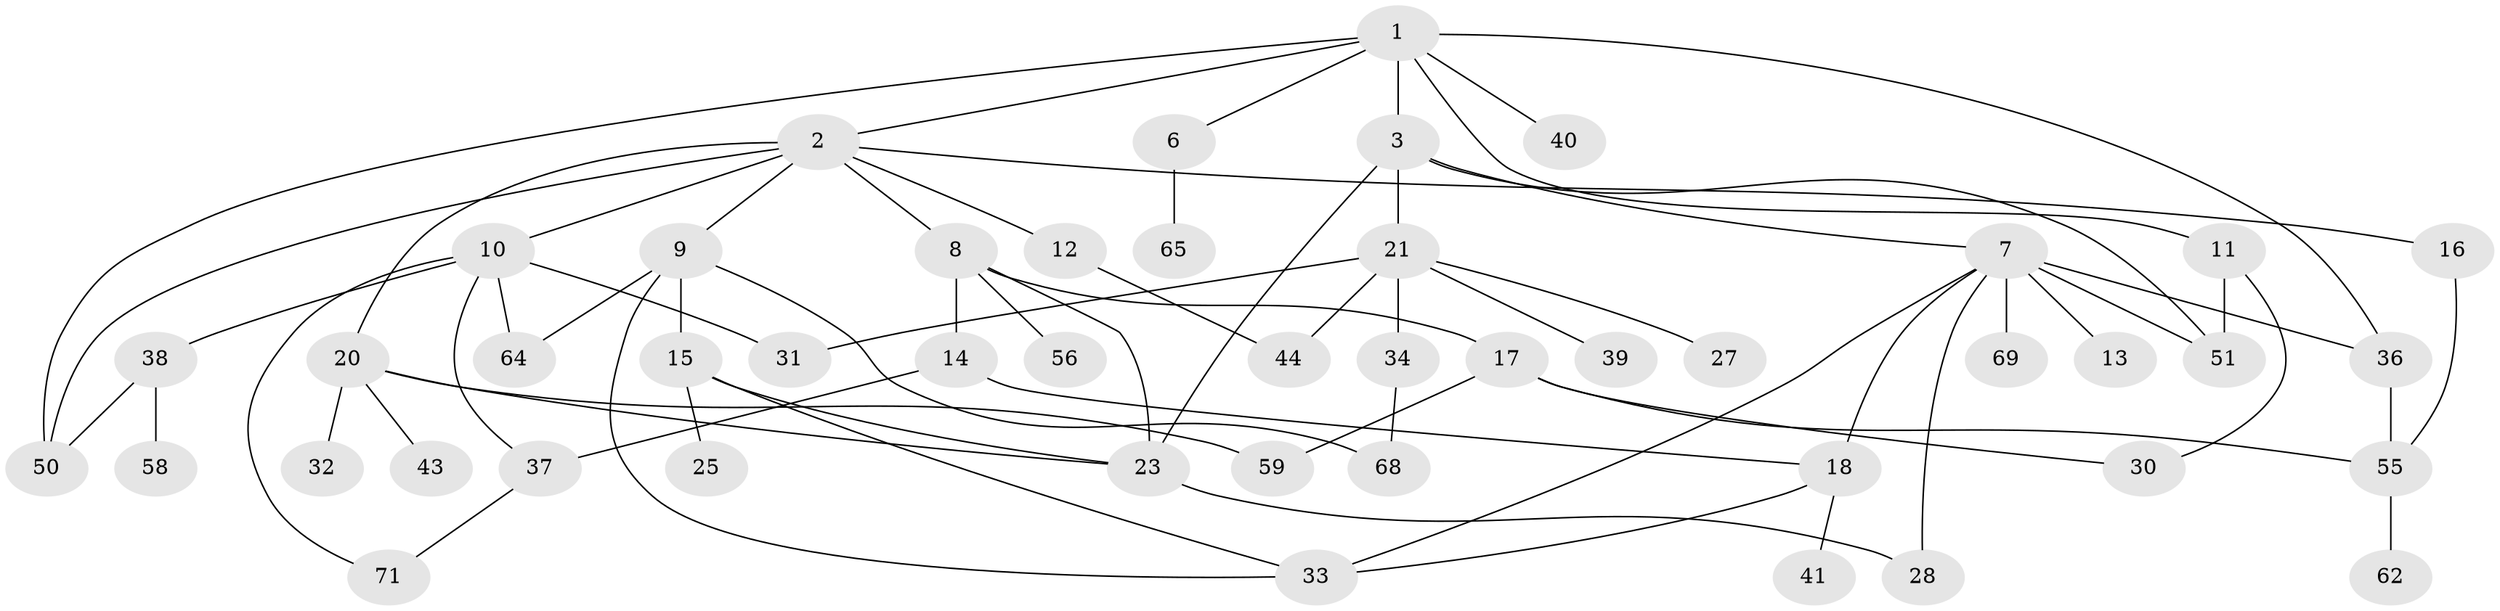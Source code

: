// Generated by graph-tools (version 1.1) at 2025/51/02/27/25 19:51:39]
// undirected, 47 vertices, 69 edges
graph export_dot {
graph [start="1"]
  node [color=gray90,style=filled];
  1 [super="+54"];
  2 [super="+4"];
  3 [super="+5"];
  6 [super="+46"];
  7 [super="+47"];
  8;
  9 [super="+42"];
  10 [super="+19"];
  11 [super="+48"];
  12 [super="+29"];
  13;
  14 [super="+57"];
  15 [super="+60"];
  16 [super="+63"];
  17 [super="+66"];
  18 [super="+45"];
  20 [super="+22"];
  21 [super="+26"];
  23 [super="+24"];
  25;
  27;
  28;
  30;
  31 [super="+53"];
  32;
  33;
  34 [super="+35"];
  36;
  37;
  38 [super="+49"];
  39;
  40;
  41 [super="+61"];
  43 [super="+52"];
  44 [super="+67"];
  50;
  51;
  55;
  56;
  58;
  59;
  62;
  64;
  65;
  68;
  69 [super="+70"];
  71;
  1 -- 2;
  1 -- 3;
  1 -- 6;
  1 -- 11;
  1 -- 36;
  1 -- 40;
  1 -- 50;
  2 -- 8;
  2 -- 20;
  2 -- 16;
  2 -- 50;
  2 -- 9;
  2 -- 10;
  2 -- 12;
  3 -- 51;
  3 -- 7;
  3 -- 21;
  3 -- 23;
  6 -- 65 [weight=2];
  7 -- 13 [weight=2];
  7 -- 18;
  7 -- 33;
  7 -- 69;
  7 -- 28;
  7 -- 51;
  7 -- 36;
  8 -- 14;
  8 -- 17;
  8 -- 56;
  8 -- 23;
  9 -- 15;
  9 -- 68;
  9 -- 64;
  9 -- 33;
  10 -- 31;
  10 -- 37;
  10 -- 38;
  10 -- 71;
  10 -- 64;
  11 -- 30;
  11 -- 51;
  12 -- 44;
  14 -- 18;
  14 -- 37;
  15 -- 25;
  15 -- 33;
  15 -- 23;
  16 -- 55;
  17 -- 30;
  17 -- 55;
  17 -- 59;
  18 -- 41;
  18 -- 33;
  20 -- 32;
  20 -- 59;
  20 -- 43;
  20 -- 23;
  21 -- 39;
  21 -- 34;
  21 -- 27;
  21 -- 44;
  21 -- 31;
  23 -- 28;
  34 -- 68;
  36 -- 55;
  37 -- 71;
  38 -- 58;
  38 -- 50;
  55 -- 62;
}
